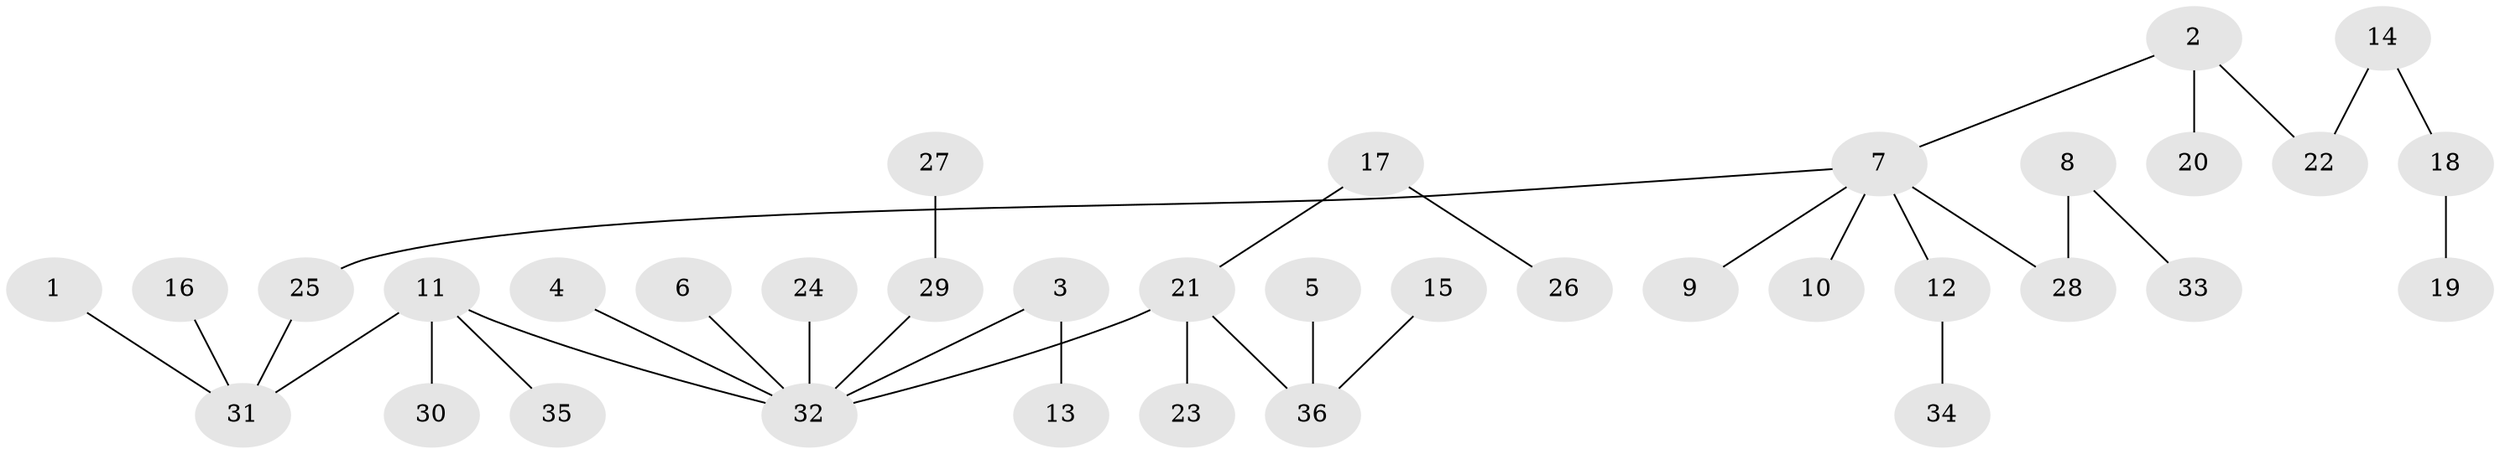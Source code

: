 // original degree distribution, {3: 0.10112359550561797, 6: 0.033707865168539325, 1: 0.5280898876404494, 9: 0.011235955056179775, 8: 0.011235955056179775, 2: 0.25842696629213485, 5: 0.011235955056179775, 4: 0.0449438202247191}
// Generated by graph-tools (version 1.1) at 2025/37/03/04/25 23:37:22]
// undirected, 36 vertices, 35 edges
graph export_dot {
  node [color=gray90,style=filled];
  1;
  2;
  3;
  4;
  5;
  6;
  7;
  8;
  9;
  10;
  11;
  12;
  13;
  14;
  15;
  16;
  17;
  18;
  19;
  20;
  21;
  22;
  23;
  24;
  25;
  26;
  27;
  28;
  29;
  30;
  31;
  32;
  33;
  34;
  35;
  36;
  1 -- 31 [weight=1.0];
  2 -- 7 [weight=1.0];
  2 -- 20 [weight=1.0];
  2 -- 22 [weight=1.0];
  3 -- 13 [weight=1.0];
  3 -- 32 [weight=1.0];
  4 -- 32 [weight=1.0];
  5 -- 36 [weight=1.0];
  6 -- 32 [weight=1.0];
  7 -- 9 [weight=1.0];
  7 -- 10 [weight=1.0];
  7 -- 12 [weight=1.0];
  7 -- 25 [weight=1.0];
  7 -- 28 [weight=1.0];
  8 -- 28 [weight=1.0];
  8 -- 33 [weight=1.0];
  11 -- 30 [weight=1.0];
  11 -- 31 [weight=1.0];
  11 -- 32 [weight=1.0];
  11 -- 35 [weight=1.0];
  12 -- 34 [weight=1.0];
  14 -- 18 [weight=1.0];
  14 -- 22 [weight=1.0];
  15 -- 36 [weight=1.0];
  16 -- 31 [weight=1.0];
  17 -- 21 [weight=1.0];
  17 -- 26 [weight=1.0];
  18 -- 19 [weight=1.0];
  21 -- 23 [weight=1.0];
  21 -- 32 [weight=1.0];
  21 -- 36 [weight=1.0];
  24 -- 32 [weight=1.0];
  25 -- 31 [weight=1.0];
  27 -- 29 [weight=1.0];
  29 -- 32 [weight=1.0];
}
